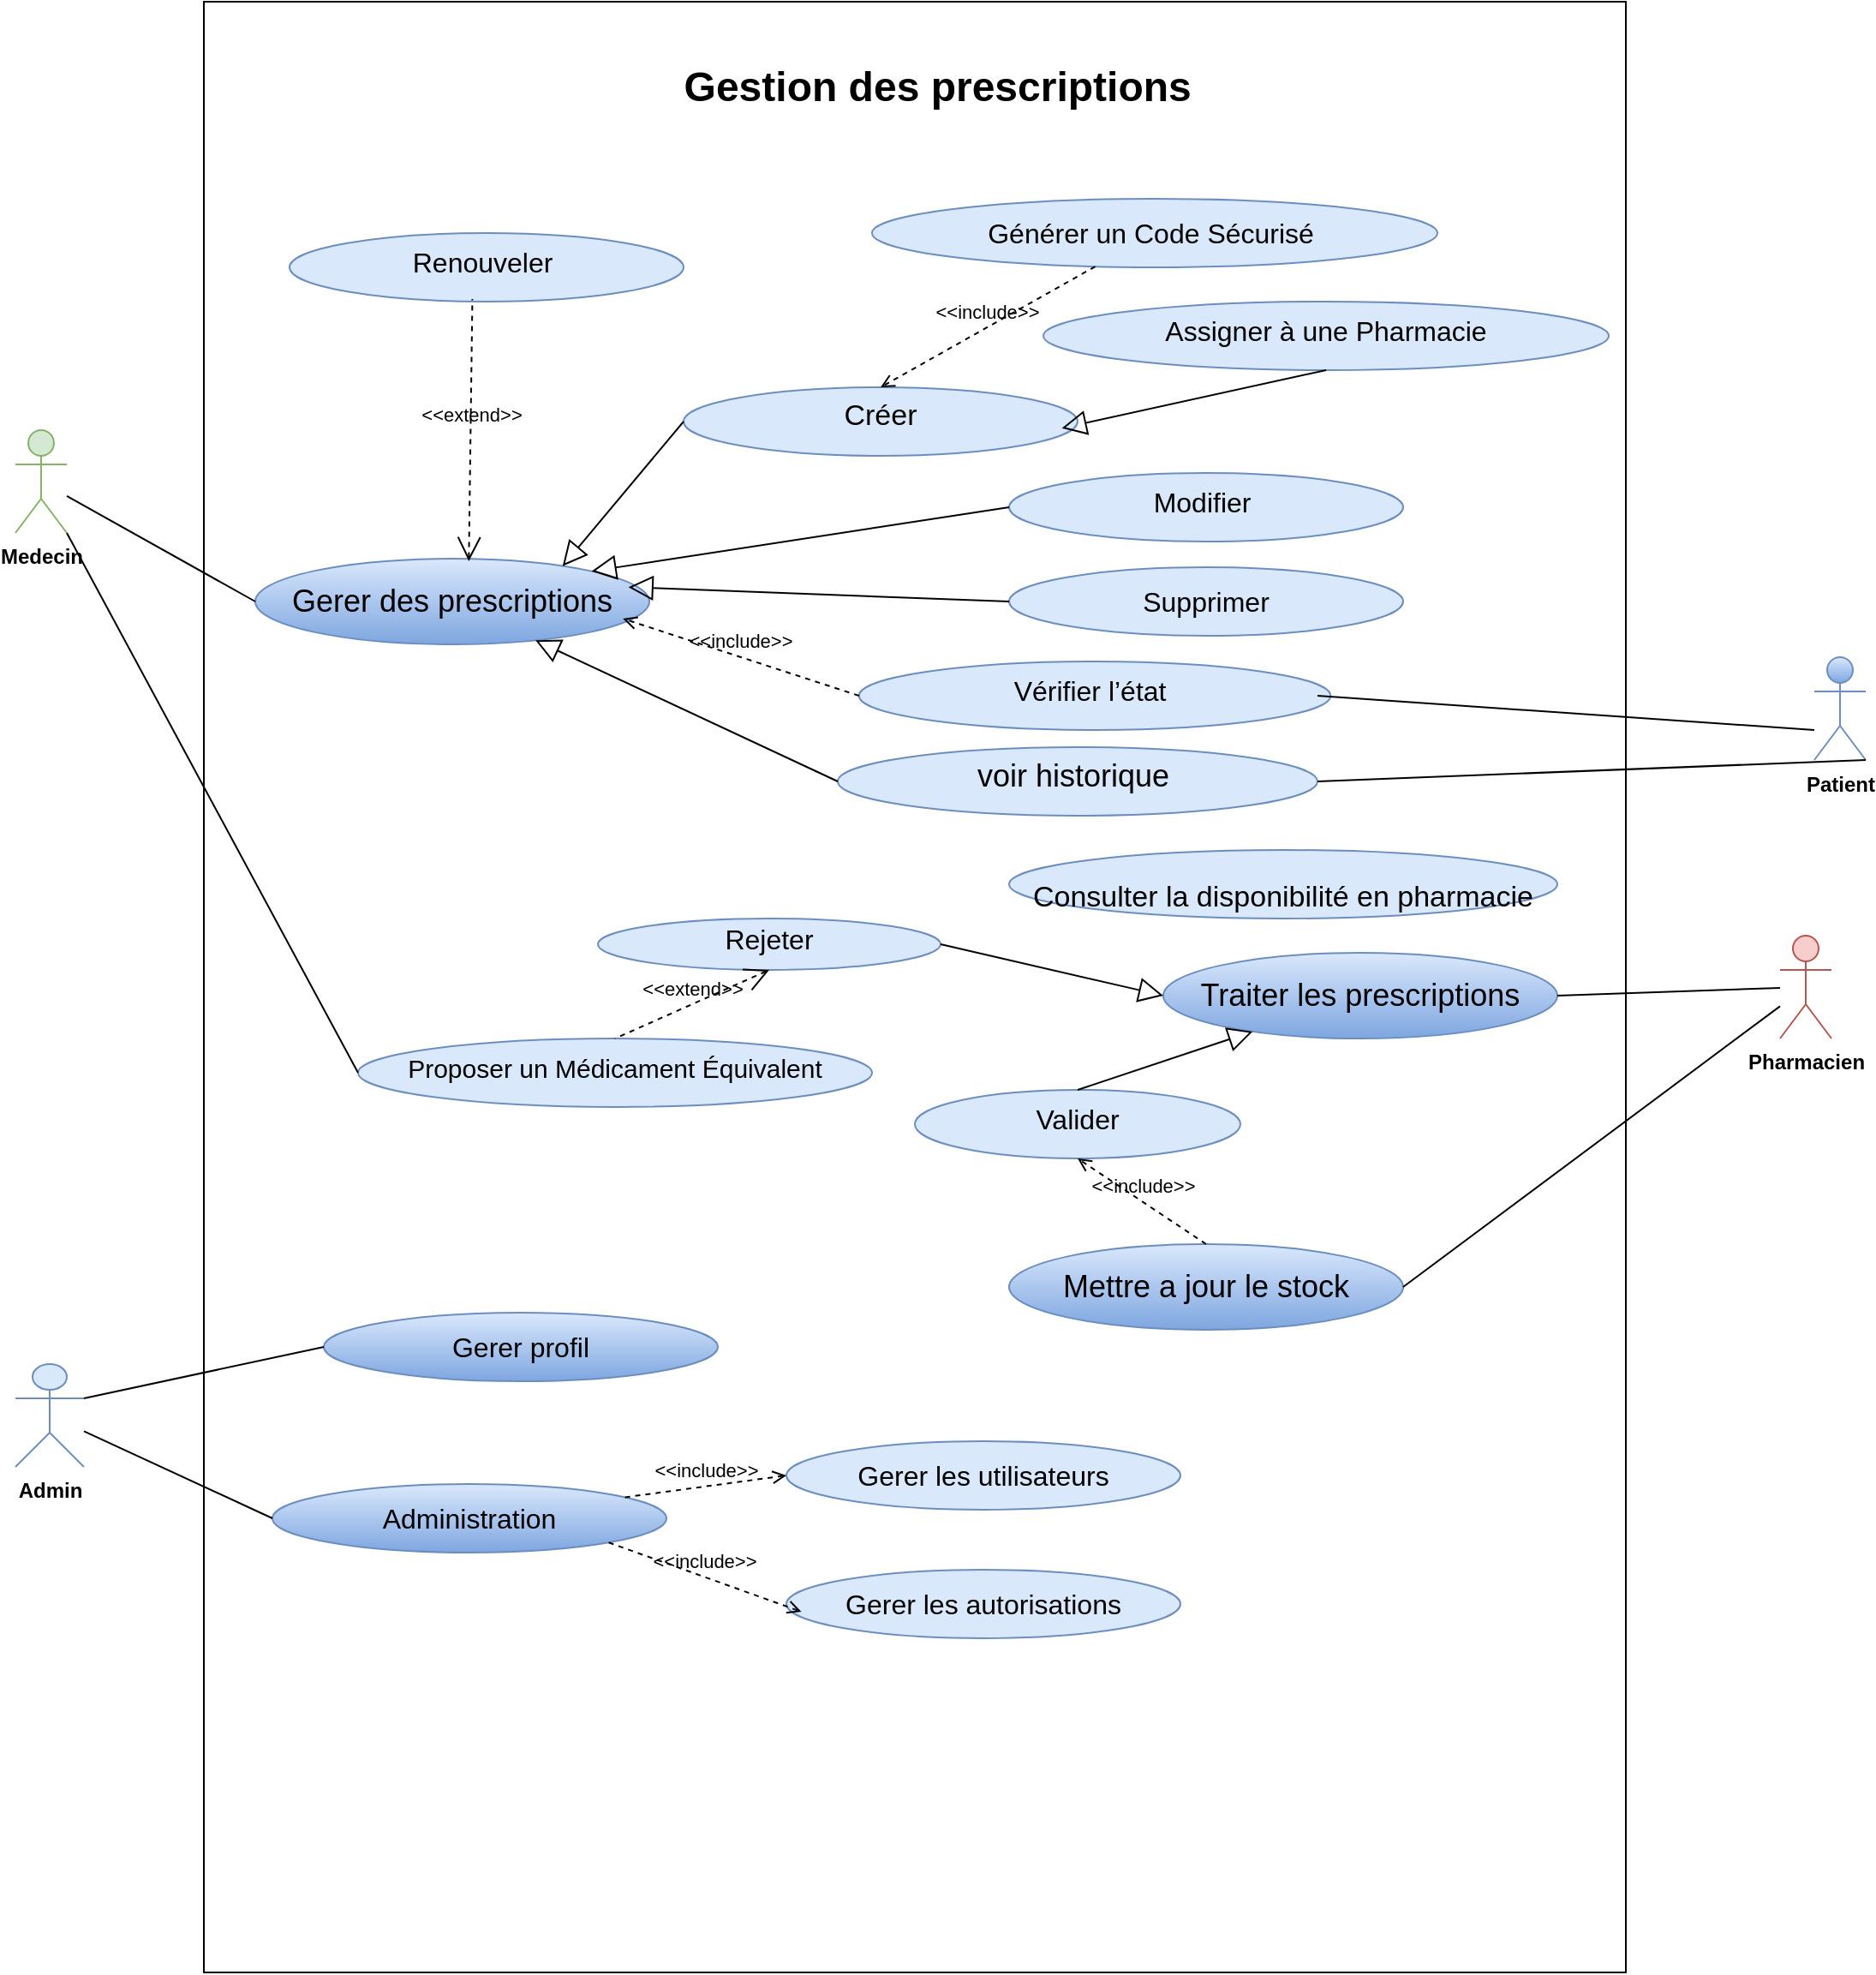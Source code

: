 <mxfile version="26.0.16">
  <diagram name="Page-1" id="5CyCU0txXTP8QEjMaPeb">
    <mxGraphModel dx="1905" dy="893" grid="1" gridSize="10" guides="1" tooltips="1" connect="1" arrows="1" fold="1" page="1" pageScale="1" pageWidth="4681" pageHeight="3300" math="0" shadow="0">
      <root>
        <mxCell id="0" />
        <mxCell id="1" parent="0" />
        <mxCell id="4auQ0otJ4i32f-Xhifq_-1" value="" style="html=1;whiteSpace=wrap;" vertex="1" parent="1">
          <mxGeometry x="820" y="535" width="830" height="1150" as="geometry" />
        </mxCell>
        <mxCell id="4auQ0otJ4i32f-Xhifq_-2" value="&lt;b&gt;&lt;font style=&quot;font-size: 24px;&quot;&gt;&amp;nbsp;Gestion des prescriptions&lt;/font&gt;&lt;/b&gt;" style="text;html=1;align=center;verticalAlign=middle;whiteSpace=wrap;rounded=0;" vertex="1" parent="1">
          <mxGeometry x="1050" y="570" width="390" height="30" as="geometry" />
        </mxCell>
        <mxCell id="4auQ0otJ4i32f-Xhifq_-3" value="&lt;b&gt;Medecin&lt;/b&gt;" style="shape=umlActor;verticalLabelPosition=bottom;verticalAlign=top;html=1;outlineConnect=0;fillColor=#d5e8d4;strokeColor=#82b366;" vertex="1" parent="1">
          <mxGeometry x="710" y="785" width="30" height="60" as="geometry" />
        </mxCell>
        <mxCell id="4auQ0otJ4i32f-Xhifq_-4" value="&lt;b&gt;Pharmacien&lt;/b&gt;" style="shape=umlActor;verticalLabelPosition=bottom;verticalAlign=top;html=1;outlineConnect=0;fillColor=#f8cecc;strokeColor=#b85450;" vertex="1" parent="1">
          <mxGeometry x="1740" y="1080" width="30" height="60" as="geometry" />
        </mxCell>
        <mxCell id="4auQ0otJ4i32f-Xhifq_-5" value="&lt;b&gt;Patient&lt;/b&gt;" style="shape=umlActor;verticalLabelPosition=bottom;verticalAlign=top;html=1;outlineConnect=0;fillColor=#dae8fc;strokeColor=#6c8ebf;gradientColor=#7ea6e0;" vertex="1" parent="1">
          <mxGeometry x="1760" y="917.5" width="30" height="60" as="geometry" />
        </mxCell>
        <mxCell id="4auQ0otJ4i32f-Xhifq_-6" value="&lt;font style=&quot;font-size: 18px;&quot;&gt;Gerer des prescriptions&lt;/font&gt;" style="ellipse;whiteSpace=wrap;html=1;align=center;fillColor=#dae8fc;gradientColor=#7ea6e0;strokeColor=#6c8ebf;" vertex="1" parent="1">
          <mxGeometry x="850" y="860" width="230" height="50" as="geometry" />
        </mxCell>
        <mxCell id="4auQ0otJ4i32f-Xhifq_-8" value="&lt;table&gt;&lt;tbody&gt;&lt;tr&gt;&lt;td&gt;&lt;font style=&quot;font-size: 16px;&quot;&gt;Supprimer&lt;/font&gt;&lt;/td&gt;&lt;/tr&gt;&lt;/tbody&gt;&lt;/table&gt;&lt;table&gt;&lt;tbody&gt;&lt;tr&gt;&lt;/tr&gt;&lt;/tbody&gt;&lt;/table&gt;" style="ellipse;whiteSpace=wrap;html=1;align=center;fillColor=#dae8fc;strokeColor=#6c8ebf;" vertex="1" parent="1">
          <mxGeometry x="1290" y="865" width="230" height="40" as="geometry" />
        </mxCell>
        <mxCell id="4auQ0otJ4i32f-Xhifq_-9" value="&lt;table&gt;&lt;tbody&gt;&lt;tr&gt;&lt;td&gt;&lt;font style=&quot;font-size: 16px;&quot;&gt;Modifier&amp;nbsp;&lt;/font&gt;&lt;/td&gt;&lt;/tr&gt;&lt;/tbody&gt;&lt;/table&gt;&lt;table&gt;&lt;tbody&gt;&lt;tr&gt;&lt;td&gt;&lt;/td&gt;&lt;/tr&gt;&lt;/tbody&gt;&lt;/table&gt;" style="ellipse;whiteSpace=wrap;html=1;align=center;fillColor=#dae8fc;strokeColor=#6c8ebf;" vertex="1" parent="1">
          <mxGeometry x="1290" y="810" width="230" height="40" as="geometry" />
        </mxCell>
        <mxCell id="4auQ0otJ4i32f-Xhifq_-10" value="&lt;table&gt;&lt;tbody&gt;&lt;tr&gt;&lt;td&gt;&lt;font style=&quot;font-size: 17px;&quot;&gt;Créer&lt;/font&gt;&lt;/td&gt;&lt;/tr&gt;&lt;/tbody&gt;&lt;/table&gt;&lt;table&gt;&lt;tbody&gt;&lt;tr&gt;&lt;td&gt;&lt;/td&gt;&lt;/tr&gt;&lt;/tbody&gt;&lt;/table&gt;" style="ellipse;whiteSpace=wrap;html=1;align=center;fillColor=#dae8fc;strokeColor=#6c8ebf;" vertex="1" parent="1">
          <mxGeometry x="1100" y="760" width="230" height="40" as="geometry" />
        </mxCell>
        <mxCell id="4auQ0otJ4i32f-Xhifq_-11" value="&lt;table&gt;&lt;tbody&gt;&lt;tr&gt;&lt;td&gt;&lt;font style=&quot;font-size: 16px;&quot;&gt;Renouveler&amp;nbsp;&lt;/font&gt;&lt;/td&gt;&lt;/tr&gt;&lt;/tbody&gt;&lt;/table&gt;&lt;table&gt;&lt;tbody&gt;&lt;tr&gt;&lt;td&gt;&lt;/td&gt;&lt;/tr&gt;&lt;/tbody&gt;&lt;/table&gt;" style="ellipse;whiteSpace=wrap;html=1;align=center;fillColor=#dae8fc;strokeColor=#6c8ebf;" vertex="1" parent="1">
          <mxGeometry x="870" y="670" width="230" height="40" as="geometry" />
        </mxCell>
        <mxCell id="4auQ0otJ4i32f-Xhifq_-12" value="&lt;table&gt;&lt;tbody&gt;&lt;tr&gt;&lt;td&gt;&lt;font style=&quot;font-size: 16px;&quot;&gt;Assigner à une Pharmacie&lt;/font&gt;&lt;/td&gt;&lt;/tr&gt;&lt;/tbody&gt;&lt;/table&gt;&lt;table&gt;&lt;tbody&gt;&lt;tr&gt;&lt;td&gt;&lt;/td&gt;&lt;/tr&gt;&lt;/tbody&gt;&lt;/table&gt;" style="ellipse;whiteSpace=wrap;html=1;align=center;fillColor=#dae8fc;strokeColor=#6c8ebf;" vertex="1" parent="1">
          <mxGeometry x="1310" y="710" width="330" height="40" as="geometry" />
        </mxCell>
        <mxCell id="4auQ0otJ4i32f-Xhifq_-13" value="&lt;table&gt;&lt;tbody&gt;&lt;tr&gt;&lt;td&gt;&lt;table&gt;&lt;tbody&gt;&lt;tr&gt;&lt;td&gt;&lt;font style=&quot;font-size: 16px;&quot;&gt;Valider&lt;/font&gt;&lt;/td&gt;&lt;/tr&gt;&lt;/tbody&gt;&lt;/table&gt;&lt;table&gt;&lt;tbody&gt;&lt;tr&gt;&lt;td&gt;&lt;/td&gt;&lt;/tr&gt;&lt;/tbody&gt;&lt;/table&gt;&lt;table&gt;&lt;tbody&gt;&lt;tr&gt;&lt;/tr&gt;&lt;/tbody&gt;&lt;/table&gt;&lt;/td&gt;&lt;/tr&gt;&lt;/tbody&gt;&lt;/table&gt;" style="ellipse;whiteSpace=wrap;html=1;align=center;fillColor=#dae8fc;strokeColor=#6c8ebf;" vertex="1" parent="1">
          <mxGeometry x="1235" y="1170" width="190" height="40" as="geometry" />
        </mxCell>
        <mxCell id="4auQ0otJ4i32f-Xhifq_-14" value="&lt;font style=&quot;font-size: 18px;&quot;&gt;Traiter les prescriptions&lt;/font&gt;" style="ellipse;whiteSpace=wrap;html=1;align=center;fillColor=#dae8fc;gradientColor=#7ea6e0;strokeColor=#6c8ebf;" vertex="1" parent="1">
          <mxGeometry x="1380" y="1090" width="230" height="50" as="geometry" />
        </mxCell>
        <mxCell id="4auQ0otJ4i32f-Xhifq_-15" value="&lt;table&gt;&lt;tbody&gt;&lt;tr&gt;&lt;td&gt;&lt;table&gt;&lt;tbody&gt;&lt;tr&gt;&lt;td&gt;&lt;font style=&quot;font-size: 15px;&quot;&gt;Proposer un Médicament Équivalent&lt;/font&gt;&lt;/td&gt;&lt;/tr&gt;&lt;/tbody&gt;&lt;/table&gt;&lt;table&gt;&lt;tbody&gt;&lt;tr&gt;&lt;td&gt;&lt;/td&gt;&lt;/tr&gt;&lt;/tbody&gt;&lt;/table&gt;&lt;table&gt;&lt;tbody&gt;&lt;tr&gt;&lt;/tr&gt;&lt;/tbody&gt;&lt;/table&gt;&lt;/td&gt;&lt;/tr&gt;&lt;/tbody&gt;&lt;/table&gt;" style="ellipse;whiteSpace=wrap;html=1;align=center;fillColor=#dae8fc;strokeColor=#6c8ebf;" vertex="1" parent="1">
          <mxGeometry x="910" y="1140" width="300" height="40" as="geometry" />
        </mxCell>
        <mxCell id="4auQ0otJ4i32f-Xhifq_-16" value="&lt;table&gt;&lt;tbody&gt;&lt;tr&gt;&lt;td&gt;&lt;table&gt;&lt;tbody&gt;&lt;tr&gt;&lt;td&gt;&lt;font style=&quot;font-size: 16px;&quot;&gt;Vérifier l’état&amp;nbsp;&lt;/font&gt;&lt;/td&gt;&lt;/tr&gt;&lt;/tbody&gt;&lt;/table&gt;&lt;table&gt;&lt;tbody&gt;&lt;tr&gt;&lt;td&gt;&lt;/td&gt;&lt;/tr&gt;&lt;/tbody&gt;&lt;/table&gt;&lt;table&gt;&lt;tbody&gt;&lt;tr&gt;&lt;/tr&gt;&lt;/tbody&gt;&lt;/table&gt;&lt;/td&gt;&lt;/tr&gt;&lt;/tbody&gt;&lt;/table&gt;" style="ellipse;whiteSpace=wrap;html=1;align=center;fillColor=#dae8fc;strokeColor=#6c8ebf;" vertex="1" parent="1">
          <mxGeometry x="1202.39" y="920" width="275.22" height="40" as="geometry" />
        </mxCell>
        <mxCell id="4auQ0otJ4i32f-Xhifq_-17" value="&lt;table&gt;&lt;tbody&gt;&lt;tr&gt;&lt;td&gt;&lt;table&gt;&lt;tbody&gt;&lt;tr&gt;&lt;td&gt;&lt;span style=&quot;font-size: 16px;&quot;&gt;Rejeter&lt;/span&gt;&lt;/td&gt;&lt;/tr&gt;&lt;/tbody&gt;&lt;/table&gt;&lt;table&gt;&lt;tbody&gt;&lt;tr&gt;&lt;td&gt;&lt;/td&gt;&lt;/tr&gt;&lt;/tbody&gt;&lt;/table&gt;&lt;table&gt;&lt;tbody&gt;&lt;tr&gt;&lt;/tr&gt;&lt;/tbody&gt;&lt;/table&gt;&lt;/td&gt;&lt;/tr&gt;&lt;/tbody&gt;&lt;/table&gt;" style="ellipse;whiteSpace=wrap;html=1;align=center;fillColor=#dae8fc;strokeColor=#6c8ebf;" vertex="1" parent="1">
          <mxGeometry x="1050" y="1070" width="200" height="30" as="geometry" />
        </mxCell>
        <mxCell id="4auQ0otJ4i32f-Xhifq_-19" value="&lt;table&gt;&lt;tbody&gt;&lt;tr&gt;&lt;td&gt;&lt;table&gt;&lt;tbody&gt;&lt;tr&gt;&lt;td&gt;&lt;font style=&quot;font-size: 18px;&quot;&gt;voir historique&amp;nbsp;&lt;/font&gt;&lt;/td&gt;&lt;/tr&gt;&lt;/tbody&gt;&lt;/table&gt;&lt;table&gt;&lt;tbody&gt;&lt;tr&gt;&lt;td&gt;&lt;/td&gt;&lt;/tr&gt;&lt;/tbody&gt;&lt;/table&gt;&lt;table&gt;&lt;tbody&gt;&lt;tr&gt;&lt;/tr&gt;&lt;/tbody&gt;&lt;/table&gt;&lt;/td&gt;&lt;/tr&gt;&lt;/tbody&gt;&lt;/table&gt;" style="ellipse;whiteSpace=wrap;html=1;align=center;fillColor=#dae8fc;strokeColor=#6c8ebf;" vertex="1" parent="1">
          <mxGeometry x="1190" y="970" width="280" height="40" as="geometry" />
        </mxCell>
        <mxCell id="4auQ0otJ4i32f-Xhifq_-20" value="" style="edgeStyle=none;html=1;endArrow=block;endFill=0;endSize=12;verticalAlign=bottom;rounded=0;entryX=0.78;entryY=0.087;entryDx=0;entryDy=0;exitX=0;exitY=0.5;exitDx=0;exitDy=0;entryPerimeter=0;" edge="1" parent="1" source="4auQ0otJ4i32f-Xhifq_-10" target="4auQ0otJ4i32f-Xhifq_-6">
          <mxGeometry width="160" relative="1" as="geometry">
            <mxPoint x="1130" y="990" as="sourcePoint" />
            <mxPoint x="1290" y="990" as="targetPoint" />
          </mxGeometry>
        </mxCell>
        <mxCell id="4auQ0otJ4i32f-Xhifq_-21" value="" style="edgeStyle=none;html=1;endArrow=block;endFill=0;endSize=12;verticalAlign=bottom;rounded=0;entryX=1;entryY=0;entryDx=0;entryDy=0;exitX=0;exitY=0.5;exitDx=0;exitDy=0;" edge="1" parent="1" source="4auQ0otJ4i32f-Xhifq_-9" target="4auQ0otJ4i32f-Xhifq_-6">
          <mxGeometry width="160" relative="1" as="geometry">
            <mxPoint x="830" y="740" as="sourcePoint" />
            <mxPoint x="990" y="740" as="targetPoint" />
          </mxGeometry>
        </mxCell>
        <mxCell id="4auQ0otJ4i32f-Xhifq_-22" value="" style="edgeStyle=none;html=1;endArrow=block;endFill=0;endSize=12;verticalAlign=bottom;rounded=0;exitX=0;exitY=0.5;exitDx=0;exitDy=0;entryX=0.947;entryY=0.333;entryDx=0;entryDy=0;entryPerimeter=0;" edge="1" parent="1" source="4auQ0otJ4i32f-Xhifq_-8" target="4auQ0otJ4i32f-Xhifq_-6">
          <mxGeometry width="160" relative="1" as="geometry">
            <mxPoint x="1130" y="990" as="sourcePoint" />
            <mxPoint x="1070" y="945" as="targetPoint" />
          </mxGeometry>
        </mxCell>
        <mxCell id="4auQ0otJ4i32f-Xhifq_-23" value="" style="edgeStyle=none;html=1;endArrow=block;endFill=0;endSize=12;verticalAlign=bottom;rounded=0;exitX=0;exitY=0.5;exitDx=0;exitDy=0;" edge="1" parent="1" source="4auQ0otJ4i32f-Xhifq_-19" target="4auQ0otJ4i32f-Xhifq_-6">
          <mxGeometry width="160" relative="1" as="geometry">
            <mxPoint x="1130" y="970" as="sourcePoint" />
            <mxPoint x="1290" y="970" as="targetPoint" />
          </mxGeometry>
        </mxCell>
        <mxCell id="4auQ0otJ4i32f-Xhifq_-25" value="" style="edgeStyle=none;html=1;endArrow=none;verticalAlign=bottom;rounded=0;entryX=0;entryY=0.5;entryDx=0;entryDy=0;" edge="1" parent="1" source="4auQ0otJ4i32f-Xhifq_-3" target="4auQ0otJ4i32f-Xhifq_-6">
          <mxGeometry width="160" relative="1" as="geometry">
            <mxPoint x="1130" y="1080" as="sourcePoint" />
            <mxPoint x="1290" y="1080" as="targetPoint" />
          </mxGeometry>
        </mxCell>
        <mxCell id="4auQ0otJ4i32f-Xhifq_-26" value="" style="edgeStyle=none;html=1;endArrow=none;verticalAlign=bottom;rounded=0;entryX=1;entryY=0.5;entryDx=0;entryDy=0;" edge="1" parent="1" source="4auQ0otJ4i32f-Xhifq_-4" target="4auQ0otJ4i32f-Xhifq_-14">
          <mxGeometry width="160" relative="1" as="geometry">
            <mxPoint x="1395" y="1030" as="sourcePoint" />
            <mxPoint x="1555" y="1030" as="targetPoint" />
          </mxGeometry>
        </mxCell>
        <mxCell id="4auQ0otJ4i32f-Xhifq_-27" value="" style="edgeStyle=none;html=1;endArrow=block;endFill=0;endSize=12;verticalAlign=bottom;rounded=0;exitX=0.5;exitY=0;exitDx=0;exitDy=0;" edge="1" parent="1" source="4auQ0otJ4i32f-Xhifq_-13" target="4auQ0otJ4i32f-Xhifq_-14">
          <mxGeometry width="160" relative="1" as="geometry">
            <mxPoint x="1395" y="1160" as="sourcePoint" />
            <mxPoint x="1390" y="1065" as="targetPoint" />
          </mxGeometry>
        </mxCell>
        <mxCell id="4auQ0otJ4i32f-Xhifq_-29" value="&amp;lt;&amp;lt;include&amp;gt;&amp;gt;" style="edgeStyle=none;html=1;endArrow=open;verticalAlign=bottom;dashed=1;labelBackgroundColor=none;rounded=0;entryX=0.933;entryY=0.7;entryDx=0;entryDy=0;entryPerimeter=0;exitX=0;exitY=0.5;exitDx=0;exitDy=0;" edge="1" parent="1" source="4auQ0otJ4i32f-Xhifq_-16" target="4auQ0otJ4i32f-Xhifq_-6">
          <mxGeometry width="160" relative="1" as="geometry">
            <mxPoint x="1144.78" y="1069.32" as="sourcePoint" />
            <mxPoint x="1085.0" y="970" as="targetPoint" />
          </mxGeometry>
        </mxCell>
        <mxCell id="4auQ0otJ4i32f-Xhifq_-30" value="&amp;lt;&amp;lt;extend&amp;gt;&amp;gt;" style="edgeStyle=none;html=1;startArrow=open;endArrow=none;startSize=12;verticalAlign=bottom;dashed=1;labelBackgroundColor=none;rounded=0;exitX=0.542;exitY=0.03;exitDx=0;exitDy=0;exitPerimeter=0;entryX=0.464;entryY=0.962;entryDx=0;entryDy=0;entryPerimeter=0;" edge="1" parent="1" target="4auQ0otJ4i32f-Xhifq_-11" source="4auQ0otJ4i32f-Xhifq_-6">
          <mxGeometry width="160" relative="1" as="geometry">
            <mxPoint x="979" y="890" as="sourcePoint" />
            <mxPoint x="1320" y="1010" as="targetPoint" />
            <Array as="points" />
          </mxGeometry>
        </mxCell>
        <mxCell id="4auQ0otJ4i32f-Xhifq_-32" value="" style="edgeStyle=none;html=1;endArrow=none;verticalAlign=bottom;rounded=0;" edge="1" parent="1">
          <mxGeometry width="160" relative="1" as="geometry">
            <mxPoint x="1760" y="960" as="sourcePoint" />
            <mxPoint x="1470" y="940" as="targetPoint" />
          </mxGeometry>
        </mxCell>
        <mxCell id="4auQ0otJ4i32f-Xhifq_-33" value="" style="edgeStyle=none;html=1;endArrow=none;verticalAlign=bottom;rounded=0;exitX=1;exitY=1;exitDx=0;exitDy=0;exitPerimeter=0;" edge="1" parent="1" source="4auQ0otJ4i32f-Xhifq_-5">
          <mxGeometry width="160" relative="1" as="geometry">
            <mxPoint x="1190" y="1010" as="sourcePoint" />
            <mxPoint x="1470" y="990" as="targetPoint" />
          </mxGeometry>
        </mxCell>
        <mxCell id="4auQ0otJ4i32f-Xhifq_-35" value="" style="edgeStyle=none;html=1;endArrow=block;endFill=0;endSize=12;verticalAlign=bottom;rounded=0;entryX=0;entryY=0.5;entryDx=0;entryDy=0;exitX=1;exitY=0.5;exitDx=0;exitDy=0;" edge="1" parent="1" source="4auQ0otJ4i32f-Xhifq_-17" target="4auQ0otJ4i32f-Xhifq_-14">
          <mxGeometry width="160" relative="1" as="geometry">
            <mxPoint x="1080" y="1120" as="sourcePoint" />
            <mxPoint x="1120" y="1120" as="targetPoint" />
          </mxGeometry>
        </mxCell>
        <mxCell id="4auQ0otJ4i32f-Xhifq_-36" value="&amp;lt;&amp;lt;extend&amp;gt;&amp;gt;" style="edgeStyle=none;html=1;startArrow=open;endArrow=none;startSize=12;verticalAlign=bottom;dashed=1;labelBackgroundColor=none;rounded=0;entryX=0.5;entryY=0;entryDx=0;entryDy=0;exitX=0.5;exitY=1;exitDx=0;exitDy=0;" edge="1" parent="1" source="4auQ0otJ4i32f-Xhifq_-17" target="4auQ0otJ4i32f-Xhifq_-15">
          <mxGeometry width="160" relative="1" as="geometry">
            <mxPoint x="1355" y="1180" as="sourcePoint" />
            <mxPoint x="1465" y="1180" as="targetPoint" />
          </mxGeometry>
        </mxCell>
        <mxCell id="4auQ0otJ4i32f-Xhifq_-40" value="&lt;span style=&quot;font-size: 16px;&quot;&gt;Gerer les utilisateurs&lt;/span&gt;" style="ellipse;whiteSpace=wrap;html=1;align=center;fillColor=#dae8fc;strokeColor=#6c8ebf;" vertex="1" parent="1">
          <mxGeometry x="1160" y="1375" width="230" height="40" as="geometry" />
        </mxCell>
        <mxCell id="4auQ0otJ4i32f-Xhifq_-43" value="&lt;b&gt;Admin&lt;/b&gt;" style="shape=umlActor;verticalLabelPosition=bottom;verticalAlign=top;html=1;outlineConnect=0;fillColor=#dae8fc;strokeColor=#6c8ebf;" vertex="1" parent="1">
          <mxGeometry x="710" y="1330" width="40" height="60" as="geometry" />
        </mxCell>
        <mxCell id="4auQ0otJ4i32f-Xhifq_-44" value="&lt;span style=&quot;font-size: 16px;&quot;&gt;Gerer les autorisations&lt;/span&gt;" style="ellipse;whiteSpace=wrap;html=1;align=center;fillColor=#dae8fc;strokeColor=#6c8ebf;" vertex="1" parent="1">
          <mxGeometry x="1160" y="1450" width="230" height="40" as="geometry" />
        </mxCell>
        <mxCell id="4auQ0otJ4i32f-Xhifq_-45" value="&lt;span style=&quot;font-size: 16px;&quot;&gt;Administration&lt;/span&gt;" style="ellipse;whiteSpace=wrap;html=1;align=center;fillColor=#dae8fc;gradientColor=#7ea6e0;strokeColor=#6c8ebf;" vertex="1" parent="1">
          <mxGeometry x="860" y="1400" width="230" height="40" as="geometry" />
        </mxCell>
        <mxCell id="4auQ0otJ4i32f-Xhifq_-47" value="" style="edgeStyle=none;html=1;endArrow=none;verticalAlign=bottom;rounded=0;entryX=0;entryY=0.5;entryDx=0;entryDy=0;" edge="1" parent="1" source="4auQ0otJ4i32f-Xhifq_-43" target="4auQ0otJ4i32f-Xhifq_-45">
          <mxGeometry width="160" relative="1" as="geometry">
            <mxPoint x="1170" y="1340" as="sourcePoint" />
            <mxPoint x="1330" y="1340" as="targetPoint" />
          </mxGeometry>
        </mxCell>
        <mxCell id="4auQ0otJ4i32f-Xhifq_-48" value="&amp;lt;&amp;lt;include&amp;gt;&amp;gt;" style="edgeStyle=none;html=1;endArrow=open;verticalAlign=bottom;dashed=1;labelBackgroundColor=none;rounded=0;entryX=0;entryY=0.5;entryDx=0;entryDy=0;" edge="1" parent="1" source="4auQ0otJ4i32f-Xhifq_-45" target="4auQ0otJ4i32f-Xhifq_-40">
          <mxGeometry width="160" relative="1" as="geometry">
            <mxPoint x="1170" y="1340" as="sourcePoint" />
            <mxPoint x="1330" y="1340" as="targetPoint" />
          </mxGeometry>
        </mxCell>
        <mxCell id="4auQ0otJ4i32f-Xhifq_-51" value="&amp;lt;&amp;lt;include&amp;gt;&amp;gt;" style="edgeStyle=none;html=1;endArrow=open;verticalAlign=bottom;dashed=1;labelBackgroundColor=none;rounded=0;exitX=1;exitY=1;exitDx=0;exitDy=0;entryX=0.038;entryY=0.613;entryDx=0;entryDy=0;entryPerimeter=0;" edge="1" parent="1" source="4auQ0otJ4i32f-Xhifq_-45" target="4auQ0otJ4i32f-Xhifq_-44">
          <mxGeometry width="160" relative="1" as="geometry">
            <mxPoint x="1170" y="1340" as="sourcePoint" />
            <mxPoint x="1330" y="1340" as="targetPoint" />
          </mxGeometry>
        </mxCell>
        <mxCell id="4auQ0otJ4i32f-Xhifq_-54" value="&lt;span style=&quot;font-size: 16px;&quot;&gt;Gerer profil&lt;/span&gt;" style="ellipse;whiteSpace=wrap;html=1;align=center;fillColor=#dae8fc;gradientColor=#7ea6e0;strokeColor=#6c8ebf;" vertex="1" parent="1">
          <mxGeometry x="890" y="1300" width="230" height="40" as="geometry" />
        </mxCell>
        <mxCell id="4auQ0otJ4i32f-Xhifq_-55" value="" style="edgeStyle=none;html=1;endArrow=none;verticalAlign=bottom;rounded=0;exitX=1;exitY=0.333;exitDx=0;exitDy=0;exitPerimeter=0;entryX=0;entryY=0.5;entryDx=0;entryDy=0;" edge="1" parent="1" source="4auQ0otJ4i32f-Xhifq_-43" target="4auQ0otJ4i32f-Xhifq_-54">
          <mxGeometry width="160" relative="1" as="geometry">
            <mxPoint x="1190" y="1310" as="sourcePoint" />
            <mxPoint x="1350" y="1310" as="targetPoint" />
          </mxGeometry>
        </mxCell>
        <mxCell id="4auQ0otJ4i32f-Xhifq_-57" style="edgeStyle=orthogonalEdgeStyle;rounded=0;orthogonalLoop=1;jettySize=auto;html=1;exitX=0.5;exitY=1;exitDx=0;exitDy=0;" edge="1" parent="1" source="4auQ0otJ4i32f-Xhifq_-17" target="4auQ0otJ4i32f-Xhifq_-17">
          <mxGeometry relative="1" as="geometry" />
        </mxCell>
        <mxCell id="4auQ0otJ4i32f-Xhifq_-58" value="&lt;font style=&quot;font-size: 18px;&quot;&gt;Mettre a jour le stock&lt;/font&gt;" style="ellipse;whiteSpace=wrap;html=1;align=center;fillColor=#dae8fc;gradientColor=#7ea6e0;strokeColor=#6c8ebf;" vertex="1" parent="1">
          <mxGeometry x="1290" y="1260" width="230" height="50" as="geometry" />
        </mxCell>
        <mxCell id="4auQ0otJ4i32f-Xhifq_-60" value="" style="edgeStyle=none;html=1;endArrow=none;verticalAlign=bottom;rounded=0;exitX=1;exitY=0.5;exitDx=0;exitDy=0;" edge="1" parent="1" source="4auQ0otJ4i32f-Xhifq_-58" target="4auQ0otJ4i32f-Xhifq_-4">
          <mxGeometry width="160" relative="1" as="geometry">
            <mxPoint x="1110" y="1210" as="sourcePoint" />
            <mxPoint x="1270" y="1210" as="targetPoint" />
          </mxGeometry>
        </mxCell>
        <mxCell id="4auQ0otJ4i32f-Xhifq_-61" value="" style="edgeStyle=none;html=1;endArrow=block;endFill=0;endSize=12;verticalAlign=bottom;rounded=0;entryX=0.96;entryY=0.596;entryDx=0;entryDy=0;entryPerimeter=0;exitX=0.5;exitY=1;exitDx=0;exitDy=0;" edge="1" parent="1" source="4auQ0otJ4i32f-Xhifq_-12" target="4auQ0otJ4i32f-Xhifq_-10">
          <mxGeometry width="160" relative="1" as="geometry">
            <mxPoint x="1120" y="940" as="sourcePoint" />
            <mxPoint x="1280" y="940" as="targetPoint" />
          </mxGeometry>
        </mxCell>
        <mxCell id="4auQ0otJ4i32f-Xhifq_-62" value="&amp;lt;&amp;lt;include&amp;gt;&amp;gt;" style="edgeStyle=none;html=1;endArrow=open;verticalAlign=bottom;dashed=1;labelBackgroundColor=none;rounded=0;entryX=0.5;entryY=1;entryDx=0;entryDy=0;exitX=0.5;exitY=0;exitDx=0;exitDy=0;" edge="1" parent="1" source="4auQ0otJ4i32f-Xhifq_-58" target="4auQ0otJ4i32f-Xhifq_-13">
          <mxGeometry width="160" relative="1" as="geometry">
            <mxPoint x="1130" y="1250" as="sourcePoint" />
            <mxPoint x="1290" y="1250" as="targetPoint" />
          </mxGeometry>
        </mxCell>
        <mxCell id="4auQ0otJ4i32f-Xhifq_-63" value="" style="edgeStyle=none;html=1;endArrow=none;verticalAlign=bottom;rounded=0;exitX=1;exitY=1;exitDx=0;exitDy=0;exitPerimeter=0;entryX=0;entryY=0.5;entryDx=0;entryDy=0;" edge="1" parent="1" source="4auQ0otJ4i32f-Xhifq_-3" target="4auQ0otJ4i32f-Xhifq_-15">
          <mxGeometry width="160" relative="1" as="geometry">
            <mxPoint x="1130" y="1070" as="sourcePoint" />
            <mxPoint x="1290" y="1070" as="targetPoint" />
          </mxGeometry>
        </mxCell>
        <mxCell id="4auQ0otJ4i32f-Xhifq_-65" value="&lt;table&gt;&lt;tbody&gt;&lt;tr&gt;&lt;td&gt;&lt;font style=&quot;font-size: 16px;&quot;&gt;Générer un Code Sécurisé&amp;nbsp;&lt;/font&gt;&lt;table&gt;&lt;tbody&gt;&lt;tr&gt;&lt;/tr&gt;&lt;/tbody&gt;&lt;/table&gt;&lt;/td&gt;&lt;/tr&gt;&lt;/tbody&gt;&lt;/table&gt;" style="ellipse;whiteSpace=wrap;html=1;align=center;fillColor=#dae8fc;strokeColor=#6c8ebf;" vertex="1" parent="1">
          <mxGeometry x="1210" y="650" width="330" height="40" as="geometry" />
        </mxCell>
        <mxCell id="4auQ0otJ4i32f-Xhifq_-67" value="&amp;lt;&amp;lt;include&amp;gt;&amp;gt;" style="edgeStyle=none;html=1;endArrow=open;verticalAlign=bottom;dashed=1;labelBackgroundColor=none;rounded=0;entryX=0.5;entryY=0;entryDx=0;entryDy=0;" edge="1" parent="1" source="4auQ0otJ4i32f-Xhifq_-65" target="4auQ0otJ4i32f-Xhifq_-10">
          <mxGeometry width="160" relative="1" as="geometry">
            <mxPoint x="960" y="940" as="sourcePoint" />
            <mxPoint x="1120" y="940" as="targetPoint" />
          </mxGeometry>
        </mxCell>
        <mxCell id="4auQ0otJ4i32f-Xhifq_-68" value="&lt;br&gt;&lt;font style=&quot;font-size: 17px;&quot;&gt;Consulter la disponibilité en pharmacie&lt;br&gt;&lt;/font&gt;" style="ellipse;whiteSpace=wrap;html=1;align=center;fillColor=#dae8fc;strokeColor=#6c8ebf;" vertex="1" parent="1">
          <mxGeometry x="1290" y="1030" width="320" height="40" as="geometry" />
        </mxCell>
      </root>
    </mxGraphModel>
  </diagram>
</mxfile>
